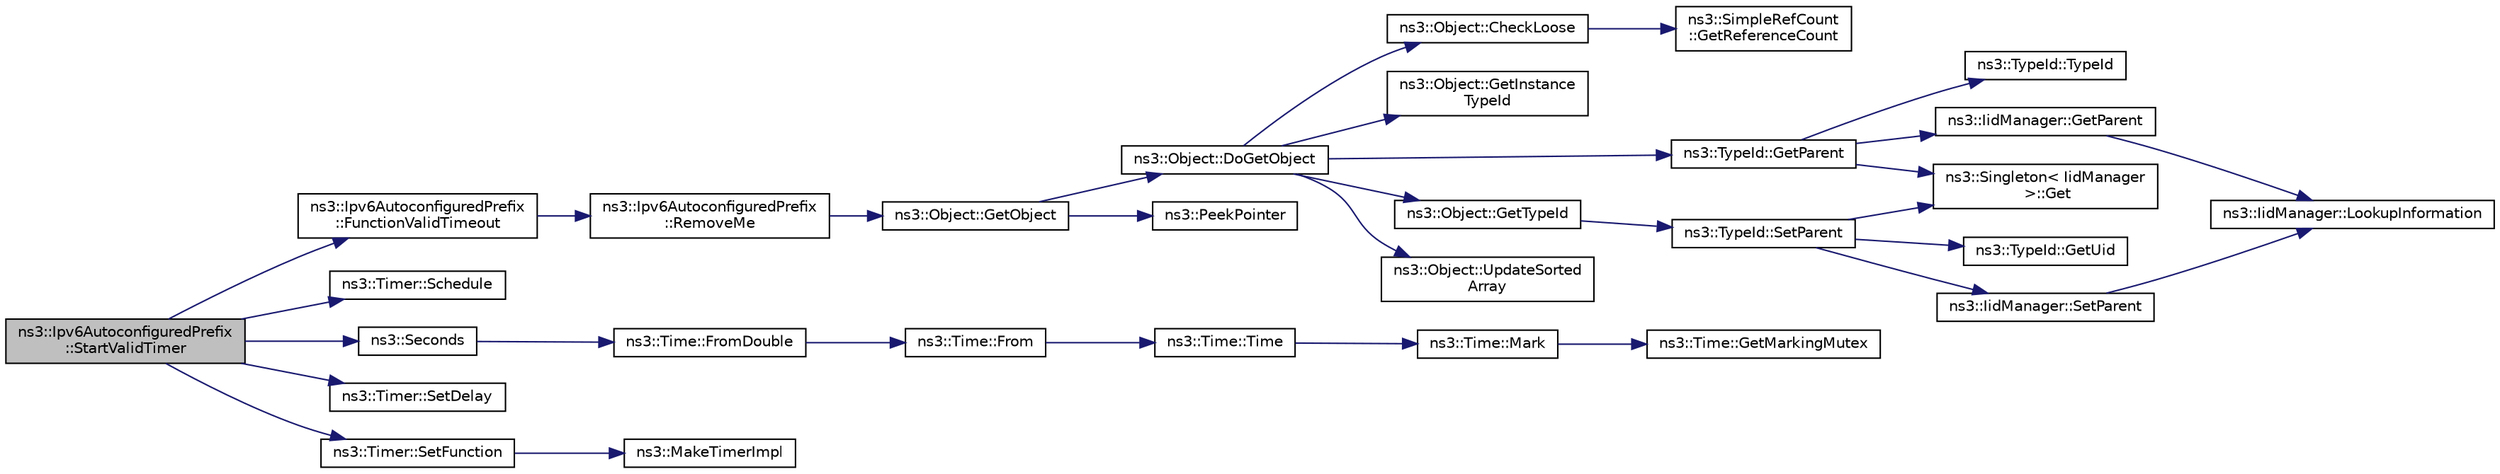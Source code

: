 digraph "ns3::Ipv6AutoconfiguredPrefix::StartValidTimer"
{
 // LATEX_PDF_SIZE
  edge [fontname="Helvetica",fontsize="10",labelfontname="Helvetica",labelfontsize="10"];
  node [fontname="Helvetica",fontsize="10",shape=record];
  rankdir="LR";
  Node1 [label="ns3::Ipv6AutoconfiguredPrefix\l::StartValidTimer",height=0.2,width=0.4,color="black", fillcolor="grey75", style="filled", fontcolor="black",tooltip="Start the valid timer."];
  Node1 -> Node2 [color="midnightblue",fontsize="10",style="solid",fontname="Helvetica"];
  Node2 [label="ns3::Ipv6AutoconfiguredPrefix\l::FunctionValidTimeout",height=0.2,width=0.4,color="black", fillcolor="white", style="filled",URL="$classns3_1_1_ipv6_autoconfigured_prefix.html#a2453add67fb461e76a9f7506e47360b4",tooltip="Signal that the valid time expired."];
  Node2 -> Node3 [color="midnightblue",fontsize="10",style="solid",fontname="Helvetica"];
  Node3 [label="ns3::Ipv6AutoconfiguredPrefix\l::RemoveMe",height=0.2,width=0.4,color="black", fillcolor="white", style="filled",URL="$classns3_1_1_ipv6_autoconfigured_prefix.html#a4362ad20dd2482b2c4e3b9d7d1580a51",tooltip="Remove this prefix from the prefix list."];
  Node3 -> Node4 [color="midnightblue",fontsize="10",style="solid",fontname="Helvetica"];
  Node4 [label="ns3::Object::GetObject",height=0.2,width=0.4,color="black", fillcolor="white", style="filled",URL="$classns3_1_1_object.html#ad21f5401ff705cd29c37f931ea3afc18",tooltip="Get a pointer to the requested aggregated Object."];
  Node4 -> Node5 [color="midnightblue",fontsize="10",style="solid",fontname="Helvetica"];
  Node5 [label="ns3::Object::DoGetObject",height=0.2,width=0.4,color="black", fillcolor="white", style="filled",URL="$classns3_1_1_object.html#a7c009975f7c0994cb47a69f713745e0a",tooltip="Find an Object of TypeId tid in the aggregates of this Object."];
  Node5 -> Node6 [color="midnightblue",fontsize="10",style="solid",fontname="Helvetica"];
  Node6 [label="ns3::Object::CheckLoose",height=0.2,width=0.4,color="black", fillcolor="white", style="filled",URL="$classns3_1_1_object.html#a33b1d1c52665f27a2fd4857aef5618f2",tooltip="Check if any aggregated Objects have non-zero reference counts."];
  Node6 -> Node7 [color="midnightblue",fontsize="10",style="solid",fontname="Helvetica"];
  Node7 [label="ns3::SimpleRefCount\l::GetReferenceCount",height=0.2,width=0.4,color="black", fillcolor="white", style="filled",URL="$classns3_1_1_simple_ref_count.html#a9cb85ae452ce0e1c74f11b3e4d357171",tooltip="Get the reference count of the object."];
  Node5 -> Node8 [color="midnightblue",fontsize="10",style="solid",fontname="Helvetica"];
  Node8 [label="ns3::Object::GetInstance\lTypeId",height=0.2,width=0.4,color="black", fillcolor="white", style="filled",URL="$classns3_1_1_object.html#a9a0bc0211cfab9842e1046b5c5810e5a",tooltip="Get the most derived TypeId for this Object."];
  Node5 -> Node9 [color="midnightblue",fontsize="10",style="solid",fontname="Helvetica"];
  Node9 [label="ns3::TypeId::GetParent",height=0.2,width=0.4,color="black", fillcolor="white", style="filled",URL="$classns3_1_1_type_id.html#ab84f81aee52154af39a8668b59c89d63",tooltip="Get the parent of this TypeId."];
  Node9 -> Node10 [color="midnightblue",fontsize="10",style="solid",fontname="Helvetica"];
  Node10 [label="ns3::TypeId::TypeId",height=0.2,width=0.4,color="black", fillcolor="white", style="filled",URL="$classns3_1_1_type_id.html#ab76e26690f1af4f1cffa6a72245e8928",tooltip="Default constructor."];
  Node9 -> Node11 [color="midnightblue",fontsize="10",style="solid",fontname="Helvetica"];
  Node11 [label="ns3::Singleton\< IidManager\l \>::Get",height=0.2,width=0.4,color="black", fillcolor="white", style="filled",URL="$classns3_1_1_singleton.html#a80a2cd3c25a27ea72add7a9f7a141ffa",tooltip="Get a pointer to the singleton instance."];
  Node9 -> Node12 [color="midnightblue",fontsize="10",style="solid",fontname="Helvetica"];
  Node12 [label="ns3::IidManager::GetParent",height=0.2,width=0.4,color="black", fillcolor="white", style="filled",URL="$classns3_1_1_iid_manager.html#a26a0cf5d08e0e9d8ad1128b77599b1f5",tooltip="Get the parent of a type id."];
  Node12 -> Node13 [color="midnightblue",fontsize="10",style="solid",fontname="Helvetica"];
  Node13 [label="ns3::IidManager::LookupInformation",height=0.2,width=0.4,color="black", fillcolor="white", style="filled",URL="$classns3_1_1_iid_manager.html#a84af06b798b21fa700469a3ac5f65f3f",tooltip="Retrieve the information record for a type."];
  Node5 -> Node14 [color="midnightblue",fontsize="10",style="solid",fontname="Helvetica"];
  Node14 [label="ns3::Object::GetTypeId",height=0.2,width=0.4,color="black", fillcolor="white", style="filled",URL="$classns3_1_1_object.html#a1d040243983ab74ec923bde26d7cb7e7",tooltip="Register this type."];
  Node14 -> Node15 [color="midnightblue",fontsize="10",style="solid",fontname="Helvetica"];
  Node15 [label="ns3::TypeId::SetParent",height=0.2,width=0.4,color="black", fillcolor="white", style="filled",URL="$classns3_1_1_type_id.html#abaaca67ab7d2471067e7c275df0f7309",tooltip="Set the parent TypeId."];
  Node15 -> Node11 [color="midnightblue",fontsize="10",style="solid",fontname="Helvetica"];
  Node15 -> Node16 [color="midnightblue",fontsize="10",style="solid",fontname="Helvetica"];
  Node16 [label="ns3::TypeId::GetUid",height=0.2,width=0.4,color="black", fillcolor="white", style="filled",URL="$classns3_1_1_type_id.html#a429535085325d6f926724771446d9047",tooltip="Get the internal id of this TypeId."];
  Node15 -> Node17 [color="midnightblue",fontsize="10",style="solid",fontname="Helvetica"];
  Node17 [label="ns3::IidManager::SetParent",height=0.2,width=0.4,color="black", fillcolor="white", style="filled",URL="$classns3_1_1_iid_manager.html#a4042931260554c907699367b6811426f",tooltip="Set the parent of a type id."];
  Node17 -> Node13 [color="midnightblue",fontsize="10",style="solid",fontname="Helvetica"];
  Node5 -> Node18 [color="midnightblue",fontsize="10",style="solid",fontname="Helvetica"];
  Node18 [label="ns3::Object::UpdateSorted\lArray",height=0.2,width=0.4,color="black", fillcolor="white", style="filled",URL="$classns3_1_1_object.html#ade62655b9680ca5ebf5af7e0fda7a21f",tooltip="Keep the list of aggregates in most-recently-used order."];
  Node4 -> Node19 [color="midnightblue",fontsize="10",style="solid",fontname="Helvetica"];
  Node19 [label="ns3::PeekPointer",height=0.2,width=0.4,color="black", fillcolor="white", style="filled",URL="$namespacens3.html#af2a7557fe9afdd98d8f6f8f6e412cf5a",tooltip=" "];
  Node1 -> Node20 [color="midnightblue",fontsize="10",style="solid",fontname="Helvetica"];
  Node20 [label="ns3::Timer::Schedule",height=0.2,width=0.4,color="black", fillcolor="white", style="filled",URL="$classns3_1_1_timer.html#ac3345d696887578f518b19f359f7f94b",tooltip="Schedule a new event using the currently-configured delay, function, and arguments."];
  Node1 -> Node21 [color="midnightblue",fontsize="10",style="solid",fontname="Helvetica"];
  Node21 [label="ns3::Seconds",height=0.2,width=0.4,color="black", fillcolor="white", style="filled",URL="$group__timecivil.html#ga33c34b816f8ff6628e33d5c8e9713b9e",tooltip="Construct a Time in the indicated unit."];
  Node21 -> Node22 [color="midnightblue",fontsize="10",style="solid",fontname="Helvetica"];
  Node22 [label="ns3::Time::FromDouble",height=0.2,width=0.4,color="black", fillcolor="white", style="filled",URL="$classns3_1_1_time.html#a60e845f4a74e62495b86356afe604cb4",tooltip="Create a Time equal to value in unit unit."];
  Node22 -> Node23 [color="midnightblue",fontsize="10",style="solid",fontname="Helvetica"];
  Node23 [label="ns3::Time::From",height=0.2,width=0.4,color="black", fillcolor="white", style="filled",URL="$classns3_1_1_time.html#a34e4acc13d0e08cc8cb9cd3b838b9baf",tooltip="Create a Time in the current unit."];
  Node23 -> Node24 [color="midnightblue",fontsize="10",style="solid",fontname="Helvetica"];
  Node24 [label="ns3::Time::Time",height=0.2,width=0.4,color="black", fillcolor="white", style="filled",URL="$classns3_1_1_time.html#a8a39dc1b8cbbd7fe6d940e492d1b925e",tooltip="Default constructor, with value 0."];
  Node24 -> Node25 [color="midnightblue",fontsize="10",style="solid",fontname="Helvetica"];
  Node25 [label="ns3::Time::Mark",height=0.2,width=0.4,color="black", fillcolor="white", style="filled",URL="$classns3_1_1_time.html#aa7eef2a1119c1c4855d99f1e83d44c54",tooltip="Record a Time instance with the MarkedTimes."];
  Node25 -> Node26 [color="midnightblue",fontsize="10",style="solid",fontname="Helvetica"];
  Node26 [label="ns3::Time::GetMarkingMutex",height=0.2,width=0.4,color="black", fillcolor="white", style="filled",URL="$classns3_1_1_time.html#addd8e672203391b3ae98ee475ce05272",tooltip=" "];
  Node1 -> Node27 [color="midnightblue",fontsize="10",style="solid",fontname="Helvetica"];
  Node27 [label="ns3::Timer::SetDelay",height=0.2,width=0.4,color="black", fillcolor="white", style="filled",URL="$classns3_1_1_timer.html#a02ac85f61e64a2bc3a104914859504c9",tooltip=" "];
  Node1 -> Node28 [color="midnightblue",fontsize="10",style="solid",fontname="Helvetica"];
  Node28 [label="ns3::Timer::SetFunction",height=0.2,width=0.4,color="black", fillcolor="white", style="filled",URL="$classns3_1_1_timer.html#a044b29030c9de99298d51ac0ccfc104c",tooltip=" "];
  Node28 -> Node29 [color="midnightblue",fontsize="10",style="solid",fontname="Helvetica"];
  Node29 [label="ns3::MakeTimerImpl",height=0.2,width=0.4,color="black", fillcolor="white", style="filled",URL="$group__timerimpl.html#ga748e39fd757c246f91d3488175ec12b5",tooltip="Make a TimerImpl from a function pointer taking varying numbers of arguments."];
}
